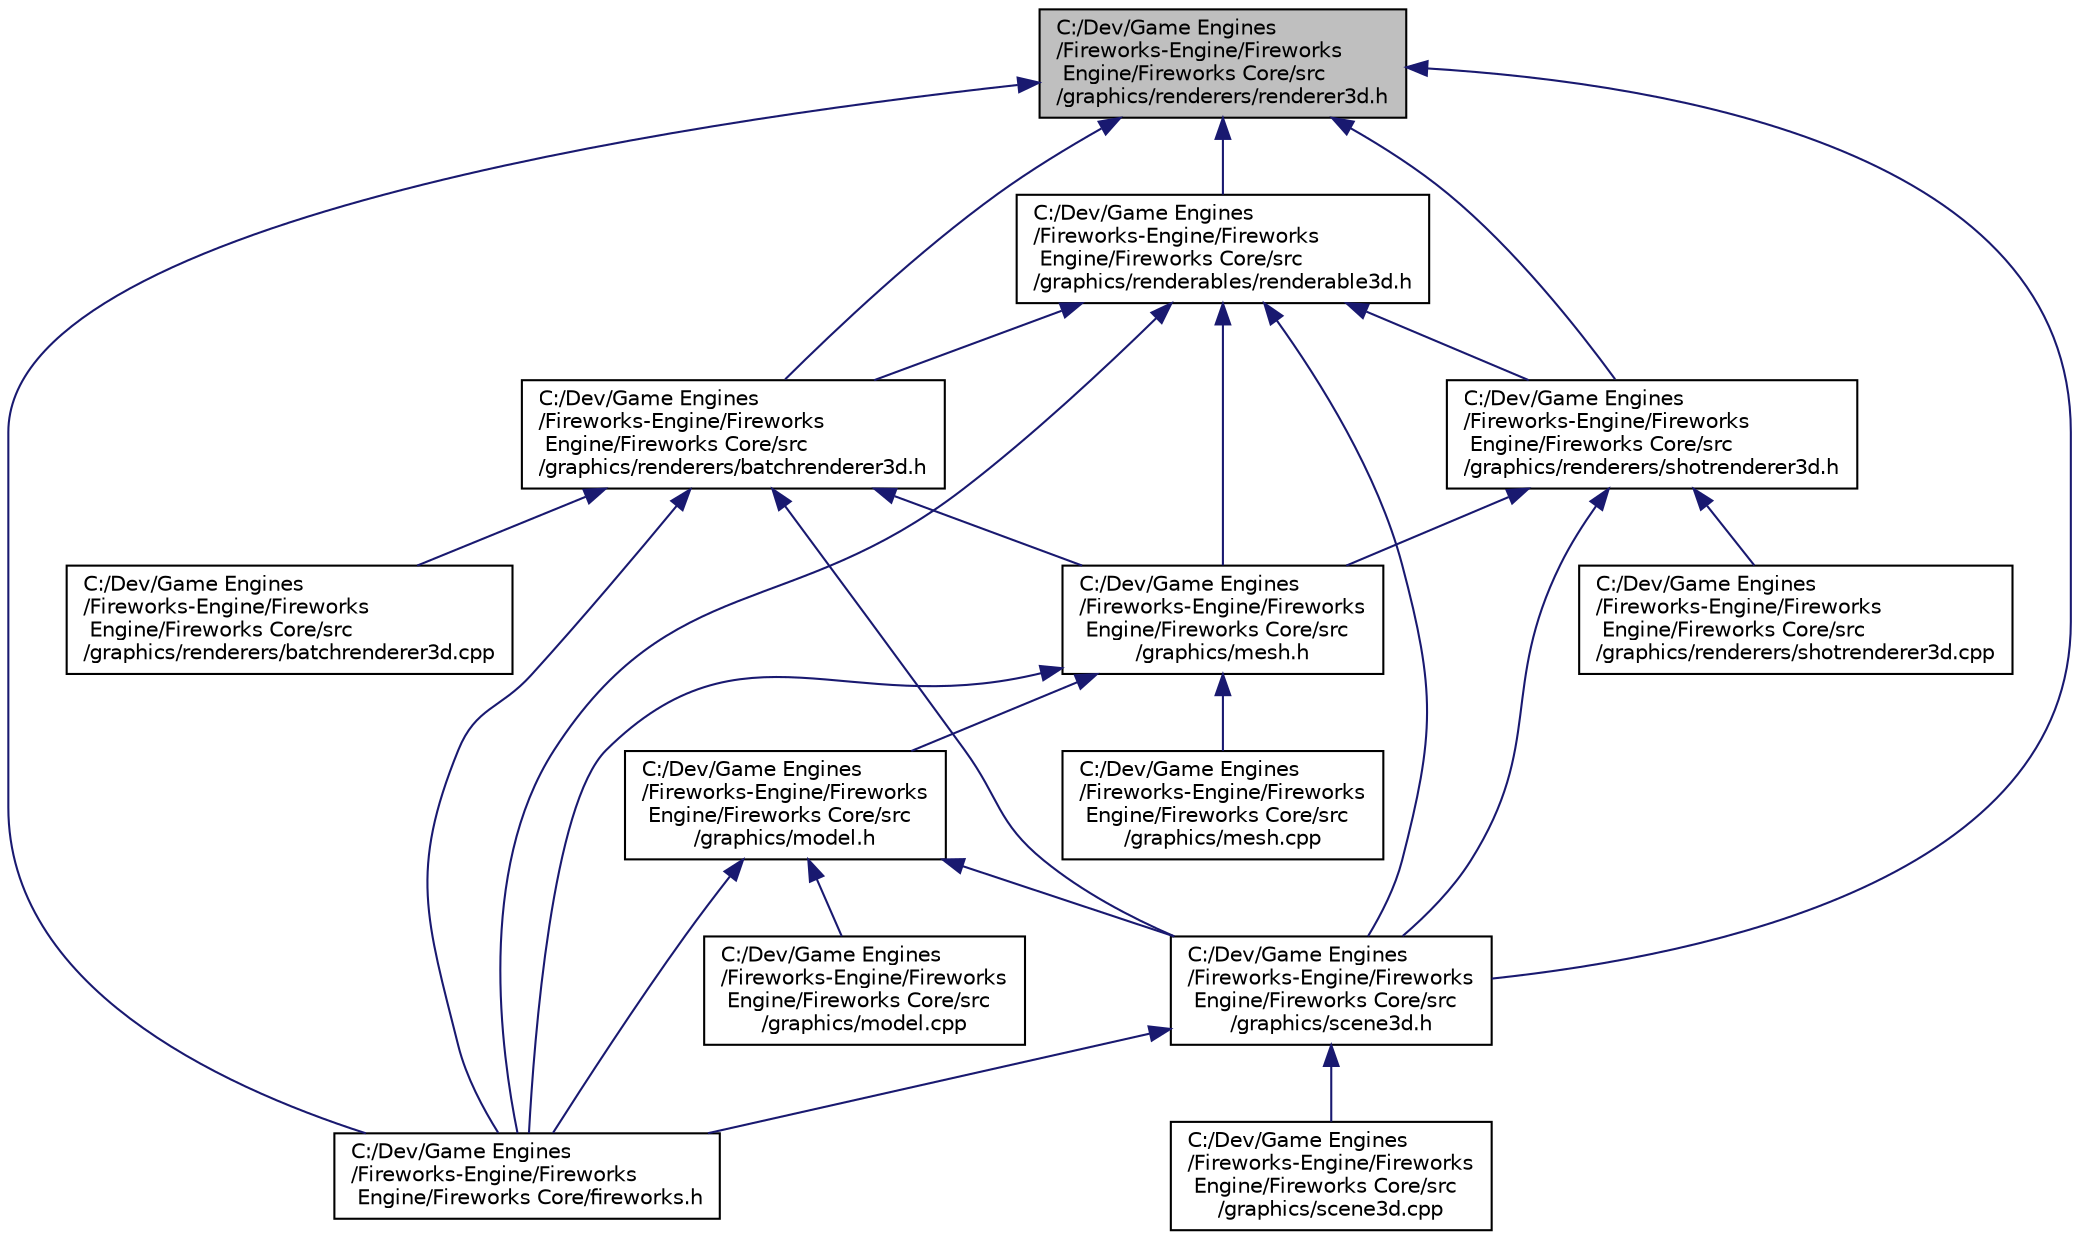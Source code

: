 digraph "C:/Dev/Game Engines/Fireworks-Engine/Fireworks Engine/Fireworks Core/src/graphics/renderers/renderer3d.h"
{
 // LATEX_PDF_SIZE
  edge [fontname="Helvetica",fontsize="10",labelfontname="Helvetica",labelfontsize="10"];
  node [fontname="Helvetica",fontsize="10",shape=record];
  Node1 [label="C:/Dev/Game Engines\l/Fireworks-Engine/Fireworks\l Engine/Fireworks Core/src\l/graphics/renderers/renderer3d.h",height=0.2,width=0.4,color="black", fillcolor="grey75", style="filled", fontcolor="black",tooltip=" "];
  Node1 -> Node2 [dir="back",color="midnightblue",fontsize="10",style="solid",fontname="Helvetica"];
  Node2 [label="C:/Dev/Game Engines\l/Fireworks-Engine/Fireworks\l Engine/Fireworks Core/src\l/graphics/renderables/renderable3d.h",height=0.2,width=0.4,color="black", fillcolor="white", style="filled",URL="$renderable3d_8h.html",tooltip=" "];
  Node2 -> Node3 [dir="back",color="midnightblue",fontsize="10",style="solid",fontname="Helvetica"];
  Node3 [label="C:/Dev/Game Engines\l/Fireworks-Engine/Fireworks\l Engine/Fireworks Core/src\l/graphics/mesh.h",height=0.2,width=0.4,color="black", fillcolor="white", style="filled",URL="$mesh_8h.html",tooltip=" "];
  Node3 -> Node4 [dir="back",color="midnightblue",fontsize="10",style="solid",fontname="Helvetica"];
  Node4 [label="C:/Dev/Game Engines\l/Fireworks-Engine/Fireworks\l Engine/Fireworks Core/src\l/graphics/mesh.cpp",height=0.2,width=0.4,color="black", fillcolor="white", style="filled",URL="$mesh_8cpp.html",tooltip=" "];
  Node3 -> Node5 [dir="back",color="midnightblue",fontsize="10",style="solid",fontname="Helvetica"];
  Node5 [label="C:/Dev/Game Engines\l/Fireworks-Engine/Fireworks\l Engine/Fireworks Core/src\l/graphics/model.h",height=0.2,width=0.4,color="black", fillcolor="white", style="filled",URL="$model_8h.html",tooltip=" "];
  Node5 -> Node6 [dir="back",color="midnightblue",fontsize="10",style="solid",fontname="Helvetica"];
  Node6 [label="C:/Dev/Game Engines\l/Fireworks-Engine/Fireworks\l Engine/Fireworks Core/src\l/graphics/model.cpp",height=0.2,width=0.4,color="black", fillcolor="white", style="filled",URL="$model_8cpp.html",tooltip=" "];
  Node5 -> Node7 [dir="back",color="midnightblue",fontsize="10",style="solid",fontname="Helvetica"];
  Node7 [label="C:/Dev/Game Engines\l/Fireworks-Engine/Fireworks\l Engine/Fireworks Core/src\l/graphics/scene3d.h",height=0.2,width=0.4,color="black", fillcolor="white", style="filled",URL="$scene3d_8h.html",tooltip=" "];
  Node7 -> Node8 [dir="back",color="midnightblue",fontsize="10",style="solid",fontname="Helvetica"];
  Node8 [label="C:/Dev/Game Engines\l/Fireworks-Engine/Fireworks\l Engine/Fireworks Core/src\l/graphics/scene3d.cpp",height=0.2,width=0.4,color="black", fillcolor="white", style="filled",URL="$scene3d_8cpp.html",tooltip=" "];
  Node7 -> Node9 [dir="back",color="midnightblue",fontsize="10",style="solid",fontname="Helvetica"];
  Node9 [label="C:/Dev/Game Engines\l/Fireworks-Engine/Fireworks\l Engine/Fireworks Core/fireworks.h",height=0.2,width=0.4,color="black", fillcolor="white", style="filled",URL="$fireworks_8h.html",tooltip=" "];
  Node5 -> Node9 [dir="back",color="midnightblue",fontsize="10",style="solid",fontname="Helvetica"];
  Node3 -> Node9 [dir="back",color="midnightblue",fontsize="10",style="solid",fontname="Helvetica"];
  Node2 -> Node10 [dir="back",color="midnightblue",fontsize="10",style="solid",fontname="Helvetica"];
  Node10 [label="C:/Dev/Game Engines\l/Fireworks-Engine/Fireworks\l Engine/Fireworks Core/src\l/graphics/renderers/batchrenderer3d.h",height=0.2,width=0.4,color="black", fillcolor="white", style="filled",URL="$batchrenderer3d_8h.html",tooltip=" "];
  Node10 -> Node3 [dir="back",color="midnightblue",fontsize="10",style="solid",fontname="Helvetica"];
  Node10 -> Node11 [dir="back",color="midnightblue",fontsize="10",style="solid",fontname="Helvetica"];
  Node11 [label="C:/Dev/Game Engines\l/Fireworks-Engine/Fireworks\l Engine/Fireworks Core/src\l/graphics/renderers/batchrenderer3d.cpp",height=0.2,width=0.4,color="black", fillcolor="white", style="filled",URL="$batchrenderer3d_8cpp.html",tooltip=" "];
  Node10 -> Node7 [dir="back",color="midnightblue",fontsize="10",style="solid",fontname="Helvetica"];
  Node10 -> Node9 [dir="back",color="midnightblue",fontsize="10",style="solid",fontname="Helvetica"];
  Node2 -> Node12 [dir="back",color="midnightblue",fontsize="10",style="solid",fontname="Helvetica"];
  Node12 [label="C:/Dev/Game Engines\l/Fireworks-Engine/Fireworks\l Engine/Fireworks Core/src\l/graphics/renderers/shotrenderer3d.h",height=0.2,width=0.4,color="black", fillcolor="white", style="filled",URL="$shotrenderer3d_8h.html",tooltip=" "];
  Node12 -> Node3 [dir="back",color="midnightblue",fontsize="10",style="solid",fontname="Helvetica"];
  Node12 -> Node13 [dir="back",color="midnightblue",fontsize="10",style="solid",fontname="Helvetica"];
  Node13 [label="C:/Dev/Game Engines\l/Fireworks-Engine/Fireworks\l Engine/Fireworks Core/src\l/graphics/renderers/shotrenderer3d.cpp",height=0.2,width=0.4,color="black", fillcolor="white", style="filled",URL="$shotrenderer3d_8cpp.html",tooltip=" "];
  Node12 -> Node7 [dir="back",color="midnightblue",fontsize="10",style="solid",fontname="Helvetica"];
  Node2 -> Node7 [dir="back",color="midnightblue",fontsize="10",style="solid",fontname="Helvetica"];
  Node2 -> Node9 [dir="back",color="midnightblue",fontsize="10",style="solid",fontname="Helvetica"];
  Node1 -> Node10 [dir="back",color="midnightblue",fontsize="10",style="solid",fontname="Helvetica"];
  Node1 -> Node12 [dir="back",color="midnightblue",fontsize="10",style="solid",fontname="Helvetica"];
  Node1 -> Node7 [dir="back",color="midnightblue",fontsize="10",style="solid",fontname="Helvetica"];
  Node1 -> Node9 [dir="back",color="midnightblue",fontsize="10",style="solid",fontname="Helvetica"];
}
